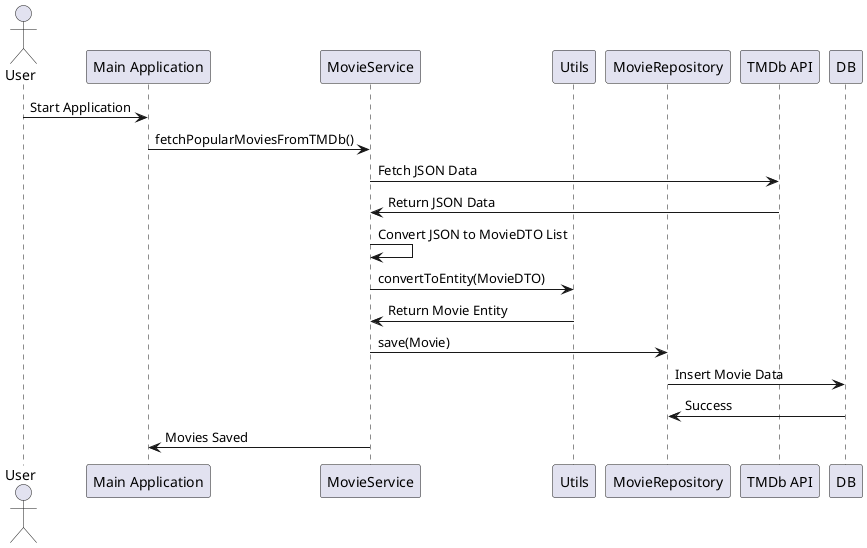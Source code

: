 @startuml
'https://plantuml.com/sequence-diagram

actor User
participant "Main Application" as Main
participant "MovieService" as Service
participant "Utils"
participant "MovieRepository" as Repo
participant "TMDb API" as API

User -> Main: Start Application
Main -> Service: fetchPopularMoviesFromTMDb()
Service -> API: Fetch JSON Data
API -> Service: Return JSON Data
Service -> Service: Convert JSON to MovieDTO List
Service -> Utils: convertToEntity(MovieDTO)
Utils -> Service: Return Movie Entity
Service -> Repo: save(Movie)
Repo -> DB: Insert Movie Data
DB -> Repo: Success
Service -> Main: Movies Saved
@enduml

* Sequence Diagram - Fetching & Saving Movies
* What it shows:
 The order of execution when fetching movies from TMDb,
 converting them, and saving them.